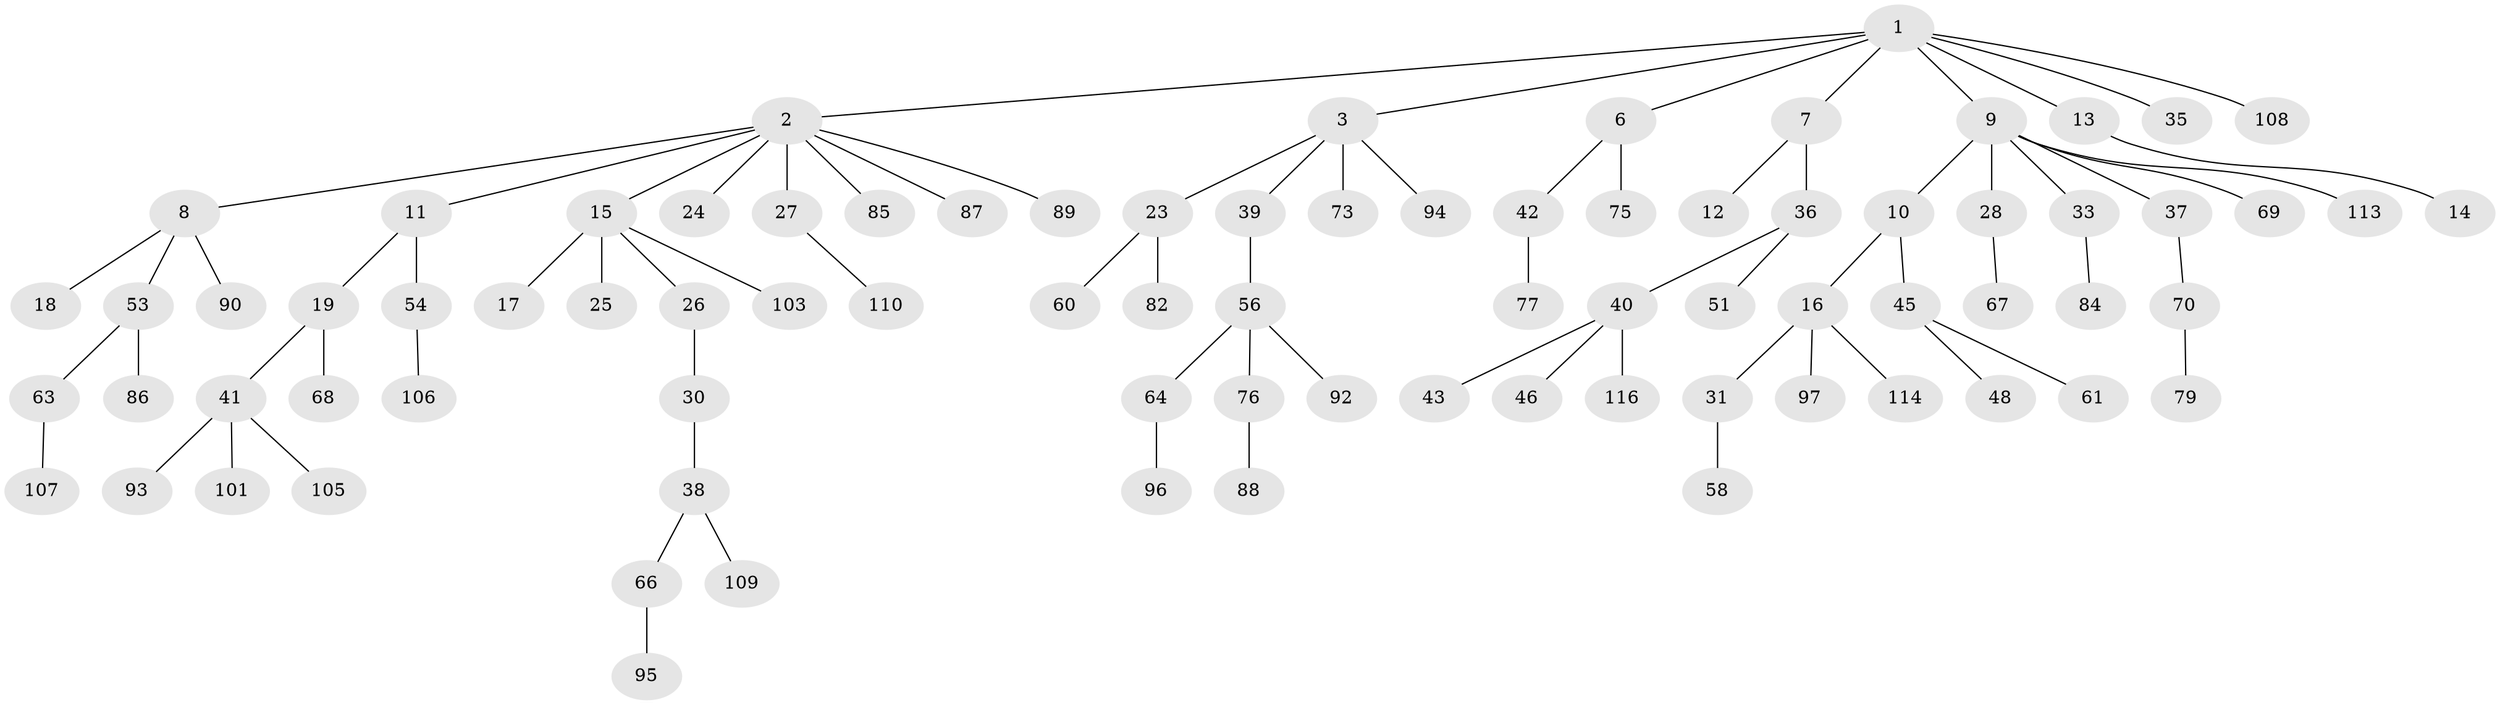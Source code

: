 // original degree distribution, {5: 0.04310344827586207, 6: 0.017241379310344827, 4: 0.08620689655172414, 3: 0.1206896551724138, 2: 0.22413793103448276, 1: 0.5086206896551724}
// Generated by graph-tools (version 1.1) at 2025/42/03/06/25 10:42:03]
// undirected, 82 vertices, 81 edges
graph export_dot {
graph [start="1"]
  node [color=gray90,style=filled];
  1 [super="+5"];
  2 [super="+4"];
  3 [super="+21"];
  6 [super="+72"];
  7 [super="+80"];
  8;
  9 [super="+32"];
  10 [super="+52"];
  11;
  12 [super="+100"];
  13 [super="+29"];
  14;
  15 [super="+65"];
  16 [super="+22"];
  17 [super="+20"];
  18;
  19;
  23 [super="+47"];
  24;
  25 [super="+34"];
  26 [super="+59"];
  27;
  28;
  30;
  31 [super="+62"];
  33;
  35;
  36 [super="+115"];
  37;
  38 [super="+50"];
  39;
  40;
  41 [super="+91"];
  42 [super="+44"];
  43 [super="+83"];
  45 [super="+49"];
  46;
  48 [super="+55"];
  51;
  53 [super="+57"];
  54 [super="+102"];
  56 [super="+71"];
  58;
  60 [super="+98"];
  61;
  63 [super="+104"];
  64 [super="+78"];
  66;
  67;
  68 [super="+112"];
  69 [super="+74"];
  70 [super="+111"];
  73;
  75;
  76 [super="+81"];
  77;
  79;
  82;
  84;
  85;
  86;
  87 [super="+99"];
  88;
  89;
  90;
  92;
  93;
  94;
  95;
  96;
  97;
  101;
  103;
  105;
  106;
  107;
  108;
  109;
  110;
  113;
  114;
  116;
  1 -- 2;
  1 -- 3;
  1 -- 7;
  1 -- 35;
  1 -- 6;
  1 -- 9;
  1 -- 108;
  1 -- 13;
  2 -- 11;
  2 -- 24;
  2 -- 27;
  2 -- 85;
  2 -- 87;
  2 -- 8;
  2 -- 89;
  2 -- 15;
  3 -- 39;
  3 -- 94;
  3 -- 73;
  3 -- 23;
  6 -- 42;
  6 -- 75;
  7 -- 12;
  7 -- 36;
  8 -- 18;
  8 -- 53;
  8 -- 90;
  9 -- 10;
  9 -- 28;
  9 -- 33;
  9 -- 113;
  9 -- 69;
  9 -- 37;
  10 -- 16;
  10 -- 45;
  11 -- 19;
  11 -- 54;
  13 -- 14;
  15 -- 17;
  15 -- 25;
  15 -- 26;
  15 -- 103;
  16 -- 31;
  16 -- 97;
  16 -- 114;
  19 -- 41;
  19 -- 68;
  23 -- 82;
  23 -- 60;
  26 -- 30;
  27 -- 110;
  28 -- 67;
  30 -- 38;
  31 -- 58;
  33 -- 84;
  36 -- 40;
  36 -- 51;
  37 -- 70;
  38 -- 66;
  38 -- 109;
  39 -- 56;
  40 -- 43;
  40 -- 46;
  40 -- 116;
  41 -- 101;
  41 -- 93;
  41 -- 105;
  42 -- 77;
  45 -- 48;
  45 -- 61;
  53 -- 86;
  53 -- 63;
  54 -- 106;
  56 -- 64;
  56 -- 76;
  56 -- 92;
  63 -- 107;
  64 -- 96;
  66 -- 95;
  70 -- 79;
  76 -- 88;
}

